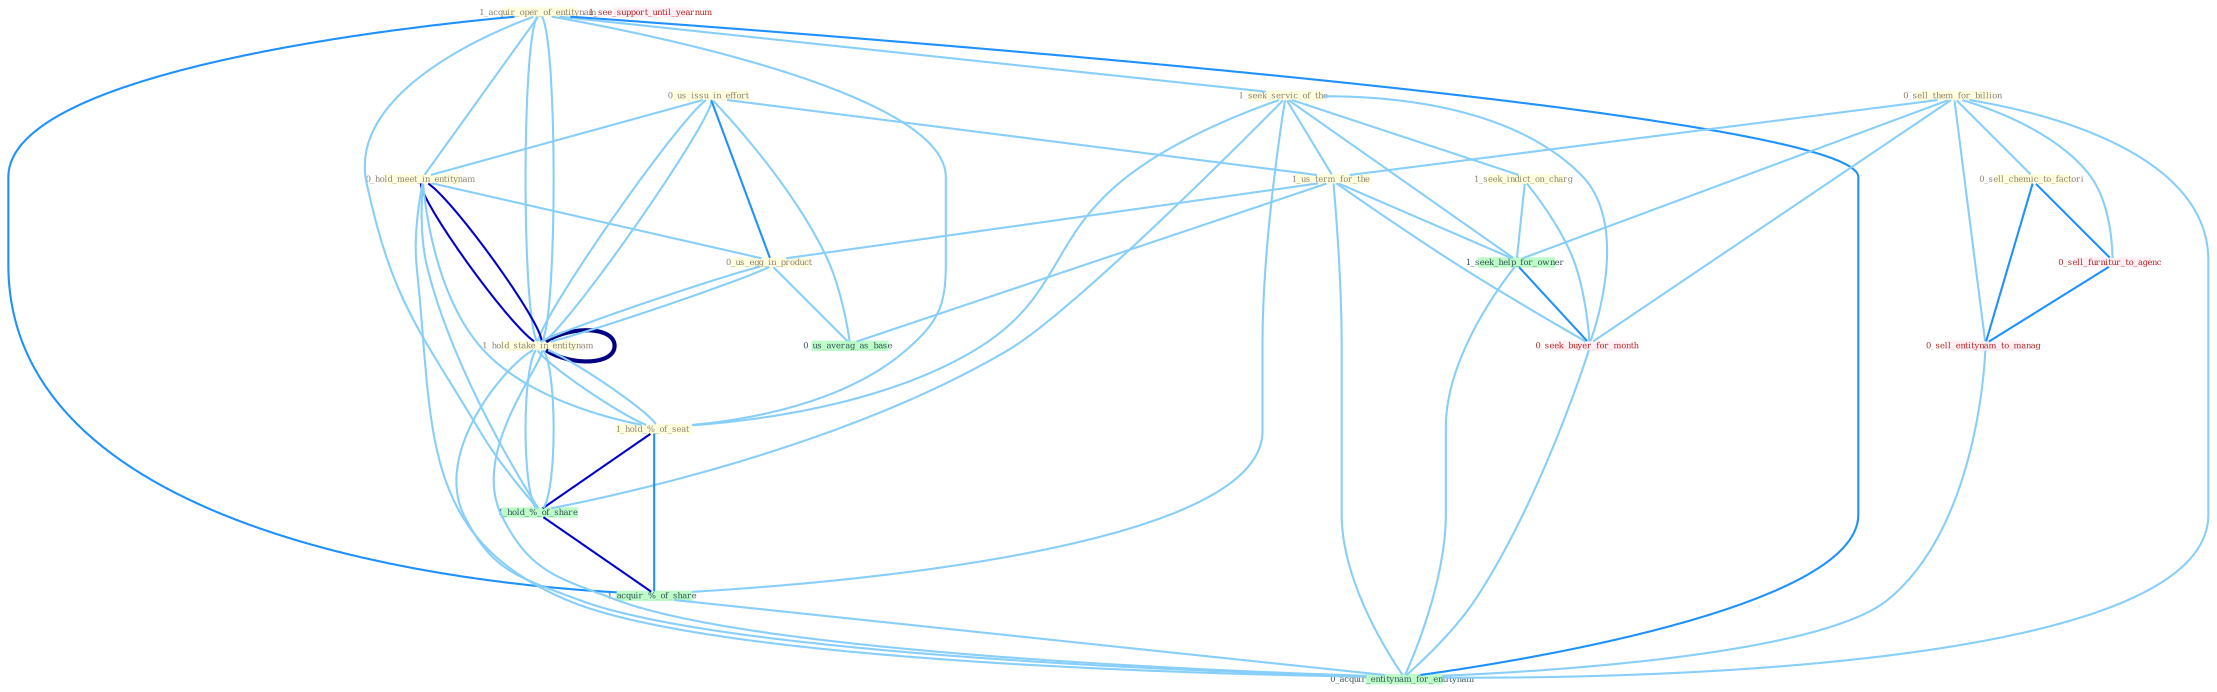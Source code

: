 Graph G{ 
    node
    [shape=polygon,style=filled,width=.5,height=.06,color="#BDFCC9",fixedsize=true,fontsize=4,
    fontcolor="#2f4f4f"];
    {node
    [color="#ffffe0", fontcolor="#8b7d6b"] "1_acquir_oper_of_entitynam " "0_us_issu_in_effort " "0_sell_them_for_billion " "1_seek_servic_of_the " "0_hold_meet_in_entitynam " "1_us_term_for_the " "1_hold_stake_in_entitynam " "1_hold_%_of_seat " "1_seek_indict_on_charg " "0_us_egg_in_product " "0_sell_chemic_to_factori "}
{node [color="#fff0f5", fontcolor="#b22222"] "1_hold_stake_in_entitynam " "0_seek_buyer_for_month " "1_see_support_until_yearnum " "0_sell_furnitur_to_agenc " "0_sell_entitynam_to_manag "}
edge [color="#B0E2FF"];

	"1_acquir_oper_of_entitynam " -- "1_seek_servic_of_the " [w="1", color="#87cefa" ];
	"1_acquir_oper_of_entitynam " -- "0_hold_meet_in_entitynam " [w="1", color="#87cefa" ];
	"1_acquir_oper_of_entitynam " -- "1_hold_stake_in_entitynam " [w="1", color="#87cefa" ];
	"1_acquir_oper_of_entitynam " -- "1_hold_%_of_seat " [w="1", color="#87cefa" ];
	"1_acquir_oper_of_entitynam " -- "1_hold_%_of_share " [w="1", color="#87cefa" ];
	"1_acquir_oper_of_entitynam " -- "1_hold_stake_in_entitynam " [w="1", color="#87cefa" ];
	"1_acquir_oper_of_entitynam " -- "1_acquir_%_of_share " [w="2", color="#1e90ff" , len=0.8];
	"1_acquir_oper_of_entitynam " -- "0_acquir_entitynam_for_entitynam " [w="2", color="#1e90ff" , len=0.8];
	"0_us_issu_in_effort " -- "0_hold_meet_in_entitynam " [w="1", color="#87cefa" ];
	"0_us_issu_in_effort " -- "1_us_term_for_the " [w="1", color="#87cefa" ];
	"0_us_issu_in_effort " -- "1_hold_stake_in_entitynam " [w="1", color="#87cefa" ];
	"0_us_issu_in_effort " -- "0_us_egg_in_product " [w="2", color="#1e90ff" , len=0.8];
	"0_us_issu_in_effort " -- "1_hold_stake_in_entitynam " [w="1", color="#87cefa" ];
	"0_us_issu_in_effort " -- "0_us_averag_as_base " [w="1", color="#87cefa" ];
	"0_sell_them_for_billion " -- "1_us_term_for_the " [w="1", color="#87cefa" ];
	"0_sell_them_for_billion " -- "0_sell_chemic_to_factori " [w="1", color="#87cefa" ];
	"0_sell_them_for_billion " -- "1_seek_help_for_owner " [w="1", color="#87cefa" ];
	"0_sell_them_for_billion " -- "0_seek_buyer_for_month " [w="1", color="#87cefa" ];
	"0_sell_them_for_billion " -- "0_sell_furnitur_to_agenc " [w="1", color="#87cefa" ];
	"0_sell_them_for_billion " -- "0_sell_entitynam_to_manag " [w="1", color="#87cefa" ];
	"0_sell_them_for_billion " -- "0_acquir_entitynam_for_entitynam " [w="1", color="#87cefa" ];
	"1_seek_servic_of_the " -- "1_us_term_for_the " [w="1", color="#87cefa" ];
	"1_seek_servic_of_the " -- "1_hold_%_of_seat " [w="1", color="#87cefa" ];
	"1_seek_servic_of_the " -- "1_seek_indict_on_charg " [w="1", color="#87cefa" ];
	"1_seek_servic_of_the " -- "1_hold_%_of_share " [w="1", color="#87cefa" ];
	"1_seek_servic_of_the " -- "1_seek_help_for_owner " [w="1", color="#87cefa" ];
	"1_seek_servic_of_the " -- "0_seek_buyer_for_month " [w="1", color="#87cefa" ];
	"1_seek_servic_of_the " -- "1_acquir_%_of_share " [w="1", color="#87cefa" ];
	"0_hold_meet_in_entitynam " -- "1_hold_stake_in_entitynam " [w="3", color="#0000cd" , len=0.6];
	"0_hold_meet_in_entitynam " -- "1_hold_%_of_seat " [w="1", color="#87cefa" ];
	"0_hold_meet_in_entitynam " -- "0_us_egg_in_product " [w="1", color="#87cefa" ];
	"0_hold_meet_in_entitynam " -- "1_hold_%_of_share " [w="1", color="#87cefa" ];
	"0_hold_meet_in_entitynam " -- "1_hold_stake_in_entitynam " [w="3", color="#0000cd" , len=0.6];
	"0_hold_meet_in_entitynam " -- "0_acquir_entitynam_for_entitynam " [w="1", color="#87cefa" ];
	"1_us_term_for_the " -- "0_us_egg_in_product " [w="1", color="#87cefa" ];
	"1_us_term_for_the " -- "1_seek_help_for_owner " [w="1", color="#87cefa" ];
	"1_us_term_for_the " -- "0_seek_buyer_for_month " [w="1", color="#87cefa" ];
	"1_us_term_for_the " -- "0_us_averag_as_base " [w="1", color="#87cefa" ];
	"1_us_term_for_the " -- "0_acquir_entitynam_for_entitynam " [w="1", color="#87cefa" ];
	"1_hold_stake_in_entitynam " -- "1_hold_%_of_seat " [w="1", color="#87cefa" ];
	"1_hold_stake_in_entitynam " -- "0_us_egg_in_product " [w="1", color="#87cefa" ];
	"1_hold_stake_in_entitynam " -- "1_hold_%_of_share " [w="1", color="#87cefa" ];
	"1_hold_stake_in_entitynam " -- "1_hold_stake_in_entitynam " [w="4", style=bold, color="#000080", len=0.4];
	"1_hold_stake_in_entitynam " -- "0_acquir_entitynam_for_entitynam " [w="1", color="#87cefa" ];
	"1_hold_%_of_seat " -- "1_hold_%_of_share " [w="3", color="#0000cd" , len=0.6];
	"1_hold_%_of_seat " -- "1_hold_stake_in_entitynam " [w="1", color="#87cefa" ];
	"1_hold_%_of_seat " -- "1_acquir_%_of_share " [w="2", color="#1e90ff" , len=0.8];
	"1_seek_indict_on_charg " -- "1_seek_help_for_owner " [w="1", color="#87cefa" ];
	"1_seek_indict_on_charg " -- "0_seek_buyer_for_month " [w="1", color="#87cefa" ];
	"0_us_egg_in_product " -- "1_hold_stake_in_entitynam " [w="1", color="#87cefa" ];
	"0_us_egg_in_product " -- "0_us_averag_as_base " [w="1", color="#87cefa" ];
	"0_sell_chemic_to_factori " -- "0_sell_furnitur_to_agenc " [w="2", color="#1e90ff" , len=0.8];
	"0_sell_chemic_to_factori " -- "0_sell_entitynam_to_manag " [w="2", color="#1e90ff" , len=0.8];
	"1_hold_%_of_share " -- "1_hold_stake_in_entitynam " [w="1", color="#87cefa" ];
	"1_hold_%_of_share " -- "1_acquir_%_of_share " [w="3", color="#0000cd" , len=0.6];
	"1_hold_stake_in_entitynam " -- "0_acquir_entitynam_for_entitynam " [w="1", color="#87cefa" ];
	"1_seek_help_for_owner " -- "0_seek_buyer_for_month " [w="2", color="#1e90ff" , len=0.8];
	"1_seek_help_for_owner " -- "0_acquir_entitynam_for_entitynam " [w="1", color="#87cefa" ];
	"0_seek_buyer_for_month " -- "0_acquir_entitynam_for_entitynam " [w="1", color="#87cefa" ];
	"1_acquir_%_of_share " -- "0_acquir_entitynam_for_entitynam " [w="1", color="#87cefa" ];
	"0_sell_furnitur_to_agenc " -- "0_sell_entitynam_to_manag " [w="2", color="#1e90ff" , len=0.8];
	"0_sell_entitynam_to_manag " -- "0_acquir_entitynam_for_entitynam " [w="1", color="#87cefa" ];
}